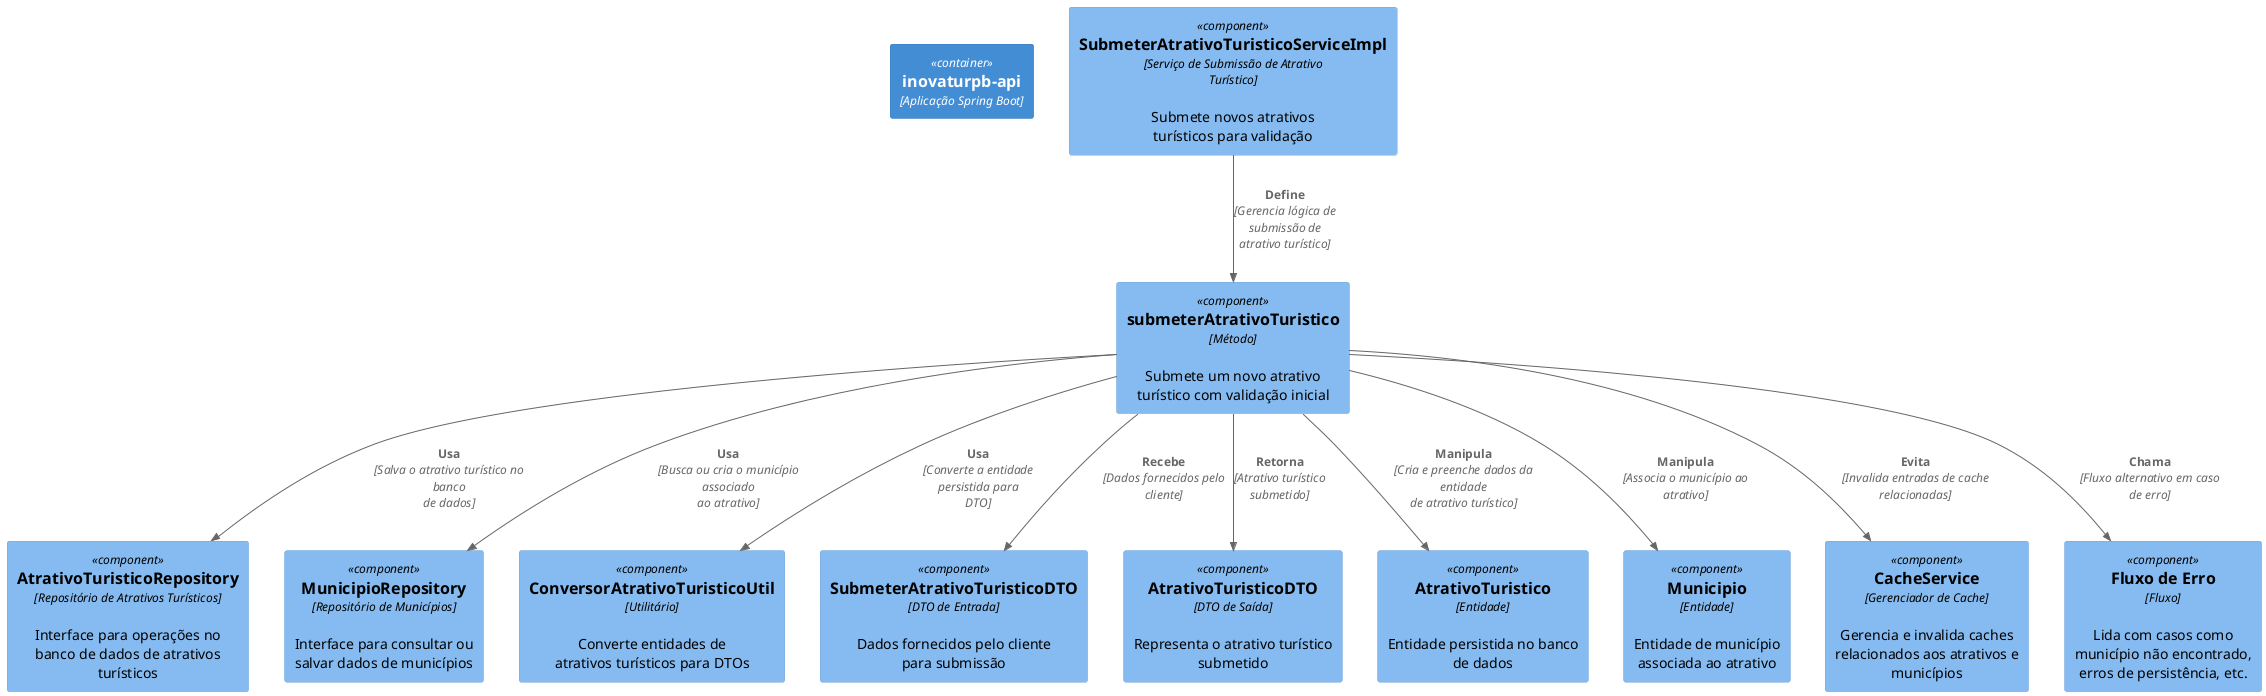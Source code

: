 @startuml
!define C4_COMPONENT
!include <C4/C4_Component.puml>

Container(app, "inovaturpb-api", "Aplicação Spring Boot")

' Serviço principal
Component(service, "SubmeterAtrativoTuristicoServiceImpl", "Serviço de Submissão de Atrativo Turístico", "Submete novos atrativos turísticos para validação")

' Repositórios e Componentes Auxiliares
Component(repository, "AtrativoTuristicoRepository", "Repositório de Atrativos Turísticos", "Interface para operações no banco de dados de atrativos turísticos")
Component(municipioRepository, "MunicipioRepository", "Repositório de Municípios", "Interface para consultar ou salvar dados de municípios")
Component(util, "ConversorAtrativoTuristicoUtil", "Utilitário", "Converte entidades de atrativos turísticos para DTOs")
Component(dtoInput, "SubmeterAtrativoTuristicoDTO", "DTO de Entrada", "Dados fornecidos pelo cliente para submissão")
Component(dtoOutput, "AtrativoTuristicoDTO", "DTO de Saída", "Representa o atrativo turístico submetido")
Component(entity, "AtrativoTuristico", "Entidade", "Entidade persistida no banco de dados")
Component(entityMunicipio, "Municipio", "Entidade", "Entidade de município associada ao atrativo")

' Cache
Component(cache, "CacheService", "Gerenciador de Cache", "Gerencia e invalida caches relacionados aos atrativos e municípios")

' Método principal
Component(method, "submeterAtrativoTuristico", "Método", "Submete um novo atrativo turístico com validação inicial")

' Fluxos Alternativos e Erros
Component(errorFlow, "Fluxo de Erro", "Fluxo", "Lida com casos como município não encontrado, erros de persistência, etc.")

' Relacionamentos
Rel(service, method, "Define", "Gerencia lógica de submissão de atrativo turístico")
Rel(method, repository, "Usa", "Salva o atrativo turístico no banco de dados")
Rel(method, municipioRepository, "Usa", "Busca ou cria o município associado ao atrativo")
Rel(method, util, "Usa", "Converte a entidade persistida para DTO")
Rel(method, dtoInput, "Recebe", "Dados fornecidos pelo cliente")
Rel(method, dtoOutput, "Retorna", "Atrativo turístico submetido")
Rel(method, cache, "Evita", "Invalida entradas de cache relacionadas")
Rel(method, entity, "Manipula", "Cria e preenche dados da entidade de atrativo turístico")
Rel(method, entityMunicipio, "Manipula", "Associa o município ao atrativo")
Rel(method, errorFlow, "Chama", "Fluxo alternativo em caso de erro")

@enduml
